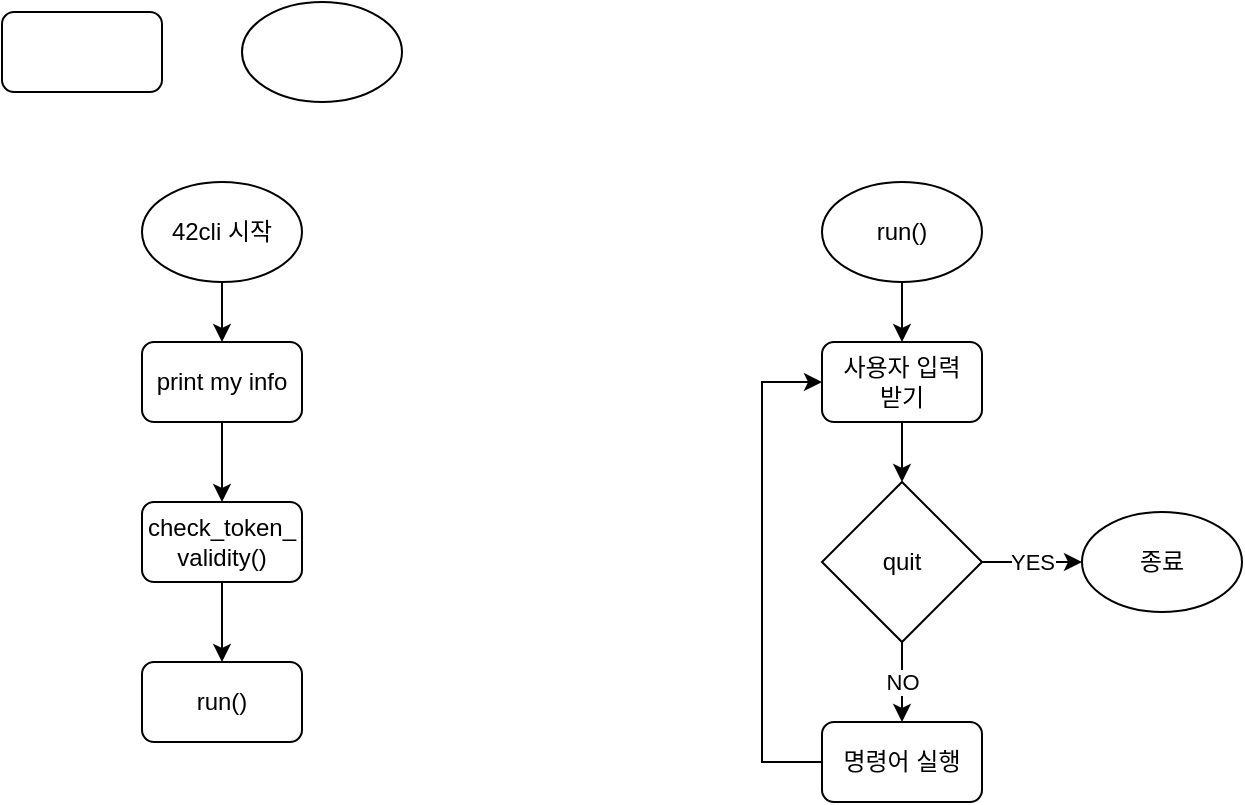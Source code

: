 <mxfile version="16.2.6" type="github" pages="3">
  <diagram id="rfSWHlRA1yjYHvfrcOm9" name="main">
    <mxGraphModel dx="946" dy="707" grid="1" gridSize="10" guides="1" tooltips="1" connect="1" arrows="1" fold="1" page="1" pageScale="1" pageWidth="827" pageHeight="1169" math="0" shadow="0">
      <root>
        <mxCell id="0" />
        <mxCell id="1" parent="0" />
        <mxCell id="764dK100W6ZVJjYmW9kR-3" value="" style="rounded=1;whiteSpace=wrap;html=1;" parent="1" vertex="1">
          <mxGeometry x="20" y="15" width="80" height="40" as="geometry" />
        </mxCell>
        <mxCell id="764dK100W6ZVJjYmW9kR-4" value="" style="ellipse;whiteSpace=wrap;html=1;" parent="1" vertex="1">
          <mxGeometry x="140" y="10" width="80" height="50" as="geometry" />
        </mxCell>
        <mxCell id="GnGDzx6rF02MtYw-4L2f-1" value="42cli 시작" style="ellipse;whiteSpace=wrap;html=1;" vertex="1" parent="1">
          <mxGeometry x="90" y="100" width="80" height="50" as="geometry" />
        </mxCell>
        <mxCell id="GnGDzx6rF02MtYw-4L2f-24" style="edgeStyle=orthogonalEdgeStyle;rounded=0;orthogonalLoop=1;jettySize=auto;html=1;exitX=0.5;exitY=1;exitDx=0;exitDy=0;fontSize=20;" edge="1" parent="1" source="GnGDzx6rF02MtYw-4L2f-2" target="GnGDzx6rF02MtYw-4L2f-23">
          <mxGeometry relative="1" as="geometry" />
        </mxCell>
        <mxCell id="GnGDzx6rF02MtYw-4L2f-2" value="print my info" style="rounded=1;whiteSpace=wrap;html=1;" vertex="1" parent="1">
          <mxGeometry x="90" y="180" width="80" height="40" as="geometry" />
        </mxCell>
        <mxCell id="GnGDzx6rF02MtYw-4L2f-5" style="edgeStyle=orthogonalEdgeStyle;rounded=0;orthogonalLoop=1;jettySize=auto;html=1;exitX=0.5;exitY=1;exitDx=0;exitDy=0;entryX=0.5;entryY=0;entryDx=0;entryDy=0;" edge="1" parent="1" source="GnGDzx6rF02MtYw-4L2f-1" target="GnGDzx6rF02MtYw-4L2f-2">
          <mxGeometry relative="1" as="geometry" />
        </mxCell>
        <mxCell id="GnGDzx6rF02MtYw-4L2f-3" value="사용자 입력 &lt;br&gt;받기" style="rounded=1;whiteSpace=wrap;html=1;" vertex="1" parent="1">
          <mxGeometry x="430" y="180" width="80" height="40" as="geometry" />
        </mxCell>
        <mxCell id="GnGDzx6rF02MtYw-4L2f-4" value="quit" style="rhombus;whiteSpace=wrap;html=1;" vertex="1" parent="1">
          <mxGeometry x="430" y="250" width="80" height="80" as="geometry" />
        </mxCell>
        <mxCell id="GnGDzx6rF02MtYw-4L2f-7" style="edgeStyle=orthogonalEdgeStyle;rounded=0;orthogonalLoop=1;jettySize=auto;html=1;exitX=0.5;exitY=1;exitDx=0;exitDy=0;entryX=0.5;entryY=0;entryDx=0;entryDy=0;" edge="1" parent="1" source="GnGDzx6rF02MtYw-4L2f-3" target="GnGDzx6rF02MtYw-4L2f-4">
          <mxGeometry relative="1" as="geometry" />
        </mxCell>
        <mxCell id="GnGDzx6rF02MtYw-4L2f-8" value="종료" style="ellipse;whiteSpace=wrap;html=1;" vertex="1" parent="1">
          <mxGeometry x="560" y="265" width="80" height="50" as="geometry" />
        </mxCell>
        <mxCell id="GnGDzx6rF02MtYw-4L2f-9" value="YES" style="edgeStyle=orthogonalEdgeStyle;rounded=0;orthogonalLoop=1;jettySize=auto;html=1;exitX=1;exitY=0.5;exitDx=0;exitDy=0;entryX=0;entryY=0.5;entryDx=0;entryDy=0;" edge="1" parent="1" source="GnGDzx6rF02MtYw-4L2f-4" target="GnGDzx6rF02MtYw-4L2f-8">
          <mxGeometry relative="1" as="geometry" />
        </mxCell>
        <mxCell id="GnGDzx6rF02MtYw-4L2f-12" style="edgeStyle=orthogonalEdgeStyle;rounded=0;orthogonalLoop=1;jettySize=auto;html=1;exitX=0;exitY=0.5;exitDx=0;exitDy=0;entryX=0;entryY=0.5;entryDx=0;entryDy=0;" edge="1" parent="1" source="GnGDzx6rF02MtYw-4L2f-10" target="GnGDzx6rF02MtYw-4L2f-3">
          <mxGeometry relative="1" as="geometry">
            <Array as="points">
              <mxPoint x="400" y="390" />
              <mxPoint x="400" y="200" />
            </Array>
          </mxGeometry>
        </mxCell>
        <mxCell id="GnGDzx6rF02MtYw-4L2f-10" value="명령어 실행" style="rounded=1;whiteSpace=wrap;html=1;" vertex="1" parent="1">
          <mxGeometry x="430" y="370" width="80" height="40" as="geometry" />
        </mxCell>
        <mxCell id="GnGDzx6rF02MtYw-4L2f-11" value="NO" style="edgeStyle=orthogonalEdgeStyle;rounded=0;orthogonalLoop=1;jettySize=auto;html=1;exitX=0.5;exitY=1;exitDx=0;exitDy=0;" edge="1" parent="1" source="GnGDzx6rF02MtYw-4L2f-4" target="GnGDzx6rF02MtYw-4L2f-10">
          <mxGeometry relative="1" as="geometry" />
        </mxCell>
        <mxCell id="GnGDzx6rF02MtYw-4L2f-22" value="run()" style="rounded=1;whiteSpace=wrap;html=1;" vertex="1" parent="1">
          <mxGeometry x="90" y="340" width="80" height="40" as="geometry" />
        </mxCell>
        <mxCell id="GnGDzx6rF02MtYw-4L2f-25" style="edgeStyle=orthogonalEdgeStyle;rounded=0;orthogonalLoop=1;jettySize=auto;html=1;exitX=0.5;exitY=1;exitDx=0;exitDy=0;entryX=0.5;entryY=0;entryDx=0;entryDy=0;fontSize=20;" edge="1" parent="1" source="GnGDzx6rF02MtYw-4L2f-23" target="GnGDzx6rF02MtYw-4L2f-22">
          <mxGeometry relative="1" as="geometry" />
        </mxCell>
        <UserObject label="check_token_&lt;br&gt;validity()" link="data:page/id,yT88B2OJ45533Un7O5fe" id="GnGDzx6rF02MtYw-4L2f-23">
          <mxCell style="rounded=1;whiteSpace=wrap;html=1;" vertex="1" parent="1">
            <mxGeometry x="90" y="260" width="80" height="40" as="geometry" />
          </mxCell>
        </UserObject>
        <mxCell id="LZ4YrLgzQn1BOEsMdcfD-2" style="edgeStyle=orthogonalEdgeStyle;rounded=0;orthogonalLoop=1;jettySize=auto;html=1;exitX=0.5;exitY=1;exitDx=0;exitDy=0;entryX=0.5;entryY=0;entryDx=0;entryDy=0;fontSize=12;" edge="1" parent="1" source="LZ4YrLgzQn1BOEsMdcfD-1" target="GnGDzx6rF02MtYw-4L2f-3">
          <mxGeometry relative="1" as="geometry" />
        </mxCell>
        <mxCell id="LZ4YrLgzQn1BOEsMdcfD-1" value="run()" style="ellipse;whiteSpace=wrap;html=1;" vertex="1" parent="1">
          <mxGeometry x="430" y="100" width="80" height="50" as="geometry" />
        </mxCell>
      </root>
    </mxGraphModel>
  </diagram>
  <diagram id="e55Iu-79P5nvvZw5NqBB" name="authorize">
    <mxGraphModel dx="946" dy="707" grid="1" gridSize="10" guides="1" tooltips="1" connect="1" arrows="1" fold="1" page="1" pageScale="1" pageWidth="827" pageHeight="1169" math="0" shadow="0">
      <root>
        <mxCell id="3sD_wJtsq64SFLzfOWBk-0" />
        <mxCell id="3sD_wJtsq64SFLzfOWBk-1" parent="3sD_wJtsq64SFLzfOWBk-0" />
        <mxCell id="lNJrv7x3pQiP6hydv-Lr-0" value="" style="group" vertex="1" connectable="0" parent="3sD_wJtsq64SFLzfOWBk-1">
          <mxGeometry x="250" y="40" width="220" height="554.5" as="geometry" />
        </mxCell>
        <mxCell id="lNJrv7x3pQiP6hydv-Lr-1" value="authorize()" style="ellipse;whiteSpace=wrap;html=1;" vertex="1" parent="lNJrv7x3pQiP6hydv-Lr-0">
          <mxGeometry width="80" height="50" as="geometry" />
        </mxCell>
        <mxCell id="lNJrv7x3pQiP6hydv-Lr-2" value=".env 파일 열기" style="rounded=1;whiteSpace=wrap;html=1;" vertex="1" parent="lNJrv7x3pQiP6hydv-Lr-0">
          <mxGeometry y="80" width="80" height="40" as="geometry" />
        </mxCell>
        <mxCell id="lNJrv7x3pQiP6hydv-Lr-3" style="edgeStyle=orthogonalEdgeStyle;rounded=0;orthogonalLoop=1;jettySize=auto;html=1;exitX=0.5;exitY=1;exitDx=0;exitDy=0;entryX=0.5;entryY=0;entryDx=0;entryDy=0;" edge="1" parent="lNJrv7x3pQiP6hydv-Lr-0" source="lNJrv7x3pQiP6hydv-Lr-1" target="lNJrv7x3pQiP6hydv-Lr-2">
          <mxGeometry relative="1" as="geometry" />
        </mxCell>
        <mxCell id="lNJrv7x3pQiP6hydv-Lr-4" value="client 설정" style="rounded=1;whiteSpace=wrap;html=1;" vertex="1" parent="lNJrv7x3pQiP6hydv-Lr-0">
          <mxGeometry y="150" width="80" height="40" as="geometry" />
        </mxCell>
        <mxCell id="lNJrv7x3pQiP6hydv-Lr-5" style="edgeStyle=orthogonalEdgeStyle;rounded=0;orthogonalLoop=1;jettySize=auto;html=1;exitX=0.5;exitY=1;exitDx=0;exitDy=0;entryX=0.5;entryY=0;entryDx=0;entryDy=0;" edge="1" parent="lNJrv7x3pQiP6hydv-Lr-0" source="lNJrv7x3pQiP6hydv-Lr-2" target="lNJrv7x3pQiP6hydv-Lr-4">
          <mxGeometry relative="1" as="geometry" />
        </mxCell>
        <mxCell id="lNJrv7x3pQiP6hydv-Lr-6" value="&lt;h1 style=&quot;font-size: 14px&quot;&gt;&lt;font style=&quot;font-size: 14px&quot;&gt;client 설정&lt;/font&gt;&lt;/h1&gt;&lt;div&gt;&lt;font style=&quot;font-size: 12px&quot;&gt;client_id,&lt;/font&gt;&lt;/div&gt;&lt;div&gt;&lt;font style=&quot;font-size: 12px&quot;&gt;client_secret,&lt;/font&gt;&lt;/div&gt;&lt;div&gt;&lt;font style=&quot;font-size: 12px&quot;&gt;auth_url,&lt;/font&gt;&lt;/div&gt;&lt;div&gt;&lt;font style=&quot;font-size: 12px&quot;&gt;token_url,&lt;/font&gt;&lt;/div&gt;&lt;div&gt;&lt;font style=&quot;font-size: 12px&quot;&gt;redirect_uri&lt;/font&gt;&lt;/div&gt;" style="text;html=1;strokeColor=none;fillColor=none;spacing=5;spacingTop=-20;whiteSpace=wrap;overflow=hidden;rounded=0;" vertex="1" parent="lNJrv7x3pQiP6hydv-Lr-0">
          <mxGeometry x="110" y="120" width="90" height="100" as="geometry" />
        </mxCell>
        <mxCell id="lNJrv7x3pQiP6hydv-Lr-7" value="" style="edgeStyle=orthogonalEdgeStyle;rounded=0;orthogonalLoop=1;jettySize=auto;html=1;fontSize=12;dashed=1;dashPattern=1 2;" edge="1" parent="lNJrv7x3pQiP6hydv-Lr-0" source="lNJrv7x3pQiP6hydv-Lr-4" target="lNJrv7x3pQiP6hydv-Lr-6">
          <mxGeometry relative="1" as="geometry" />
        </mxCell>
        <mxCell id="lNJrv7x3pQiP6hydv-Lr-8" value="auth_url 연결" style="rounded=1;whiteSpace=wrap;html=1;" vertex="1" parent="lNJrv7x3pQiP6hydv-Lr-0">
          <mxGeometry x="140" y="290" width="80" height="40" as="geometry" />
        </mxCell>
        <mxCell id="lNJrv7x3pQiP6hydv-Lr-9" value="access_token 획득" style="rounded=1;whiteSpace=wrap;html=1;" vertex="1" parent="lNJrv7x3pQiP6hydv-Lr-0">
          <mxGeometry y="430" width="80" height="40" as="geometry" />
        </mxCell>
        <mxCell id="lNJrv7x3pQiP6hydv-Lr-10" value="user" style="edgeStyle=orthogonalEdgeStyle;rounded=0;orthogonalLoop=1;jettySize=auto;html=1;exitX=1;exitY=0.5;exitDx=0;exitDy=0;entryX=0.5;entryY=0;entryDx=0;entryDy=0;fontSize=12;" edge="1" parent="lNJrv7x3pQiP6hydv-Lr-0" source="lNJrv7x3pQiP6hydv-Lr-11" target="lNJrv7x3pQiP6hydv-Lr-8">
          <mxGeometry relative="1" as="geometry" />
        </mxCell>
        <mxCell id="lNJrv7x3pQiP6hydv-Lr-11" value="auth_url &amp;nbsp;생성" style="rounded=1;whiteSpace=wrap;html=1;" vertex="1" parent="lNJrv7x3pQiP6hydv-Lr-0">
          <mxGeometry y="220" width="80" height="40" as="geometry" />
        </mxCell>
        <mxCell id="lNJrv7x3pQiP6hydv-Lr-12" style="edgeStyle=orthogonalEdgeStyle;rounded=0;orthogonalLoop=1;jettySize=auto;html=1;exitX=0.5;exitY=1;exitDx=0;exitDy=0;entryX=0.5;entryY=0;entryDx=0;entryDy=0;fontSize=12;" edge="1" parent="lNJrv7x3pQiP6hydv-Lr-0" source="lNJrv7x3pQiP6hydv-Lr-4" target="lNJrv7x3pQiP6hydv-Lr-11">
          <mxGeometry relative="1" as="geometry" />
        </mxCell>
        <mxCell id="lNJrv7x3pQiP6hydv-Lr-13" value="local server 생성 후 listen" style="rounded=1;whiteSpace=wrap;html=1;" vertex="1" parent="lNJrv7x3pQiP6hydv-Lr-0">
          <mxGeometry y="290" width="80" height="40" as="geometry" />
        </mxCell>
        <mxCell id="lNJrv7x3pQiP6hydv-Lr-14" value="&lt;font size=&quot;1&quot;&gt;server&lt;/font&gt;" style="edgeStyle=orthogonalEdgeStyle;rounded=0;orthogonalLoop=1;jettySize=auto;html=1;exitX=0.5;exitY=1;exitDx=0;exitDy=0;entryX=0.5;entryY=0;entryDx=0;entryDy=0;fontSize=12;" edge="1" parent="lNJrv7x3pQiP6hydv-Lr-0" source="lNJrv7x3pQiP6hydv-Lr-11" target="lNJrv7x3pQiP6hydv-Lr-13">
          <mxGeometry relative="1" as="geometry" />
        </mxCell>
        <mxCell id="lNJrv7x3pQiP6hydv-Lr-15" value="" style="edgeStyle=orthogonalEdgeStyle;rounded=0;orthogonalLoop=1;jettySize=auto;html=1;fontSize=11;" edge="1" parent="lNJrv7x3pQiP6hydv-Lr-0" source="lNJrv7x3pQiP6hydv-Lr-16" target="lNJrv7x3pQiP6hydv-Lr-9">
          <mxGeometry relative="1" as="geometry" />
        </mxCell>
        <mxCell id="lNJrv7x3pQiP6hydv-Lr-16" value="code 값 획득" style="rounded=1;whiteSpace=wrap;html=1;" vertex="1" parent="lNJrv7x3pQiP6hydv-Lr-0">
          <mxGeometry y="360" width="80" height="40" as="geometry" />
        </mxCell>
        <mxCell id="lNJrv7x3pQiP6hydv-Lr-17" value="&lt;b&gt;&lt;font color=&quot;#ff00ff&quot; style=&quot;font-size: 13px&quot;&gt;2&lt;/font&gt;&lt;/b&gt;" style="edgeStyle=orthogonalEdgeStyle;rounded=0;orthogonalLoop=1;jettySize=auto;html=1;fontSize=11;" edge="1" parent="lNJrv7x3pQiP6hydv-Lr-0" source="lNJrv7x3pQiP6hydv-Lr-13" target="lNJrv7x3pQiP6hydv-Lr-16">
          <mxGeometry relative="1" as="geometry" />
        </mxCell>
        <mxCell id="lNJrv7x3pQiP6hydv-Lr-18" value="&lt;b&gt;&lt;font color=&quot;#ff00ff&quot; style=&quot;font-size: 13px&quot;&gt;1&lt;/font&gt;&lt;/b&gt;" style="edgeStyle=orthogonalEdgeStyle;rounded=0;orthogonalLoop=1;jettySize=auto;html=1;entryX=1;entryY=0.5;entryDx=0;entryDy=0;fontSize=11;" edge="1" parent="lNJrv7x3pQiP6hydv-Lr-0" source="lNJrv7x3pQiP6hydv-Lr-19" target="lNJrv7x3pQiP6hydv-Lr-13">
          <mxGeometry relative="1" as="geometry" />
        </mxCell>
        <mxCell id="lNJrv7x3pQiP6hydv-Lr-19" value="authorize" style="ellipse;whiteSpace=wrap;html=1;" vertex="1" parent="lNJrv7x3pQiP6hydv-Lr-0">
          <mxGeometry x="140" y="355" width="80" height="50" as="geometry" />
        </mxCell>
        <mxCell id="lNJrv7x3pQiP6hydv-Lr-20" value="" style="edgeStyle=orthogonalEdgeStyle;rounded=0;orthogonalLoop=1;jettySize=auto;html=1;fontSize=11;" edge="1" parent="lNJrv7x3pQiP6hydv-Lr-0" source="lNJrv7x3pQiP6hydv-Lr-8" target="lNJrv7x3pQiP6hydv-Lr-19">
          <mxGeometry relative="1" as="geometry" />
        </mxCell>
        <mxCell id="lNJrv7x3pQiP6hydv-Lr-21" value="return access_token" style="ellipse;whiteSpace=wrap;html=1;" vertex="1" parent="lNJrv7x3pQiP6hydv-Lr-0">
          <mxGeometry y="504.5" width="80" height="50" as="geometry" />
        </mxCell>
        <mxCell id="lNJrv7x3pQiP6hydv-Lr-22" value="" style="edgeStyle=orthogonalEdgeStyle;rounded=0;orthogonalLoop=1;jettySize=auto;html=1;fontSize=13;fontColor=#FF00FF;" edge="1" parent="lNJrv7x3pQiP6hydv-Lr-0" source="lNJrv7x3pQiP6hydv-Lr-9" target="lNJrv7x3pQiP6hydv-Lr-21">
          <mxGeometry relative="1" as="geometry" />
        </mxCell>
        <mxCell id="lNJrv7x3pQiP6hydv-Lr-23" value="&lt;b&gt;&lt;font style=&quot;font-size: 20px&quot;&gt;OAuth2&lt;/font&gt;&lt;/b&gt;" style="text;html=1;strokeColor=none;fillColor=none;align=center;verticalAlign=middle;whiteSpace=wrap;rounded=0;" vertex="1" parent="lNJrv7x3pQiP6hydv-Lr-0">
          <mxGeometry x="115" y="21" width="60" height="30" as="geometry" />
        </mxCell>
      </root>
    </mxGraphModel>
  </diagram>
  <diagram id="yT88B2OJ45533Un7O5fe" name="check">
    <mxGraphModel dx="946" dy="707" grid="1" gridSize="10" guides="1" tooltips="1" connect="1" arrows="1" fold="1" page="1" pageScale="1" pageWidth="827" pageHeight="1169" math="0" shadow="0">
      <root>
        <mxCell id="mFQbu6Bq32w65GMkH_mq-0" />
        <mxCell id="mFQbu6Bq32w65GMkH_mq-1" parent="mFQbu6Bq32w65GMkH_mq-0" />
        <mxCell id="YpD9SFNONi66p4-0XJgp-0" style="edgeStyle=orthogonalEdgeStyle;rounded=0;orthogonalLoop=1;jettySize=auto;html=1;exitX=0.5;exitY=1;exitDx=0;exitDy=0;entryX=0.5;entryY=0;entryDx=0;entryDy=0;fontSize=12;" edge="1" parent="mFQbu6Bq32w65GMkH_mq-1" source="YpD9SFNONi66p4-0XJgp-1" target="YpD9SFNONi66p4-0XJgp-4">
          <mxGeometry relative="1" as="geometry" />
        </mxCell>
        <mxCell id="YpD9SFNONi66p4-0XJgp-1" value="check_token_&lt;br&gt;validity()" style="ellipse;whiteSpace=wrap;html=1;" vertex="1" parent="mFQbu6Bq32w65GMkH_mq-1">
          <mxGeometry x="50" y="20" width="80" height="50" as="geometry" />
        </mxCell>
        <mxCell id="YpD9SFNONi66p4-0XJgp-2" value="YES" style="edgeStyle=orthogonalEdgeStyle;rounded=0;orthogonalLoop=1;jettySize=auto;html=1;exitX=0.5;exitY=1;exitDx=0;exitDy=0;entryX=0.5;entryY=0;entryDx=0;entryDy=0;fontSize=12;" edge="1" parent="mFQbu6Bq32w65GMkH_mq-1" source="YpD9SFNONi66p4-0XJgp-4" target="YpD9SFNONi66p4-0XJgp-7">
          <mxGeometry relative="1" as="geometry" />
        </mxCell>
        <mxCell id="YpD9SFNONi66p4-0XJgp-3" value="NO" style="edgeStyle=orthogonalEdgeStyle;rounded=0;orthogonalLoop=1;jettySize=auto;html=1;exitX=1;exitY=0.5;exitDx=0;exitDy=0;entryX=0;entryY=0.5;entryDx=0;entryDy=0;fontSize=12;" edge="1" parent="mFQbu6Bq32w65GMkH_mq-1" source="YpD9SFNONi66p4-0XJgp-4" target="YpD9SFNONi66p4-0XJgp-6">
          <mxGeometry relative="1" as="geometry" />
        </mxCell>
        <mxCell id="YpD9SFNONi66p4-0XJgp-4" value="&lt;font style=&quot;font-size: 12px&quot;&gt;access_token&lt;br&gt;&lt;/font&gt;&lt;font style=&quot;font-size: 12px&quot;&gt;inside .env&lt;/font&gt;" style="rhombus;whiteSpace=wrap;html=1;fontSize=20;" vertex="1" parent="mFQbu6Bq32w65GMkH_mq-1">
          <mxGeometry x="40" y="100" width="100" height="100" as="geometry" />
        </mxCell>
        <mxCell id="YpD9SFNONi66p4-0XJgp-5" style="edgeStyle=orthogonalEdgeStyle;rounded=0;orthogonalLoop=1;jettySize=auto;html=1;exitX=1;exitY=0.5;exitDx=0;exitDy=0;entryX=0;entryY=0.5;entryDx=0;entryDy=0;fontSize=12;" edge="1" parent="mFQbu6Bq32w65GMkH_mq-1" source="YpD9SFNONi66p4-0XJgp-6" target="YpD9SFNONi66p4-0XJgp-8">
          <mxGeometry relative="1" as="geometry" />
        </mxCell>
        <UserObject label="authorize()" id="YpD9SFNONi66p4-0XJgp-6">
          <mxCell style="rounded=1;whiteSpace=wrap;html=1;" vertex="1" parent="mFQbu6Bq32w65GMkH_mq-1">
            <mxGeometry x="180" y="130" width="80" height="40" as="geometry" />
          </mxCell>
        </UserObject>
        <mxCell id="nWomqtY7WZ7Cnpu3SKju-40" style="edgeStyle=orthogonalEdgeStyle;rounded=0;orthogonalLoop=1;jettySize=auto;html=1;exitX=0.5;exitY=1;exitDx=0;exitDy=0;entryX=0.5;entryY=0;entryDx=0;entryDy=0;fontSize=12;fillColor=#ffe6cc;strokeColor=#d79b00;dashed=1;strokeWidth=3;" edge="1" parent="mFQbu6Bq32w65GMkH_mq-1" source="YpD9SFNONi66p4-0XJgp-7" target="nWomqtY7WZ7Cnpu3SKju-0">
          <mxGeometry relative="1" as="geometry" />
        </mxCell>
        <mxCell id="YpD9SFNONi66p4-0XJgp-7" value="check_token()" style="rounded=1;whiteSpace=wrap;html=1;" vertex="1" parent="mFQbu6Bq32w65GMkH_mq-1">
          <mxGeometry x="50" y="230" width="80" height="40" as="geometry" />
        </mxCell>
        <mxCell id="YpD9SFNONi66p4-0XJgp-8" value="write to .env" style="rounded=1;whiteSpace=wrap;html=1;" vertex="1" parent="mFQbu6Bq32w65GMkH_mq-1">
          <mxGeometry x="300" y="130" width="80" height="40" as="geometry" />
        </mxCell>
        <mxCell id="2EJWPzLPJZBOeevU3yxt-0" value="update .env" style="ellipse;whiteSpace=wrap;html=1;" vertex="1" parent="mFQbu6Bq32w65GMkH_mq-1">
          <mxGeometry x="520" y="20" width="80" height="50" as="geometry" />
        </mxCell>
        <mxCell id="2EJWPzLPJZBOeevU3yxt-1" value="file open" style="rounded=1;whiteSpace=wrap;html=1;" vertex="1" parent="mFQbu6Bq32w65GMkH_mq-1">
          <mxGeometry x="520" y="100" width="80" height="40" as="geometry" />
        </mxCell>
        <mxCell id="2EJWPzLPJZBOeevU3yxt-2" style="edgeStyle=orthogonalEdgeStyle;rounded=0;orthogonalLoop=1;jettySize=auto;html=1;exitX=0.5;exitY=1;exitDx=0;exitDy=0;entryX=0.5;entryY=0;entryDx=0;entryDy=0;" edge="1" parent="mFQbu6Bq32w65GMkH_mq-1" source="2EJWPzLPJZBOeevU3yxt-0" target="2EJWPzLPJZBOeevU3yxt-1">
          <mxGeometry relative="1" as="geometry" />
        </mxCell>
        <mxCell id="2EJWPzLPJZBOeevU3yxt-3" value="read a line" style="rounded=1;whiteSpace=wrap;html=1;" vertex="1" parent="mFQbu6Bq32w65GMkH_mq-1">
          <mxGeometry x="520" y="170" width="80" height="40" as="geometry" />
        </mxCell>
        <mxCell id="2EJWPzLPJZBOeevU3yxt-4" style="edgeStyle=orthogonalEdgeStyle;rounded=0;orthogonalLoop=1;jettySize=auto;html=1;exitX=0.5;exitY=1;exitDx=0;exitDy=0;entryX=0.5;entryY=0;entryDx=0;entryDy=0;" edge="1" parent="mFQbu6Bq32w65GMkH_mq-1" source="2EJWPzLPJZBOeevU3yxt-1" target="2EJWPzLPJZBOeevU3yxt-3">
          <mxGeometry relative="1" as="geometry" />
        </mxCell>
        <mxCell id="2EJWPzLPJZBOeevU3yxt-5" value="contains access_token" style="rhombus;whiteSpace=wrap;html=1;" vertex="1" parent="mFQbu6Bq32w65GMkH_mq-1">
          <mxGeometry x="522.5" y="240" width="75" height="80" as="geometry" />
        </mxCell>
        <mxCell id="2EJWPzLPJZBOeevU3yxt-6" style="edgeStyle=orthogonalEdgeStyle;rounded=0;orthogonalLoop=1;jettySize=auto;html=1;exitX=0.5;exitY=1;exitDx=0;exitDy=0;entryX=0.5;entryY=0;entryDx=0;entryDy=0;" edge="1" parent="mFQbu6Bq32w65GMkH_mq-1" source="2EJWPzLPJZBOeevU3yxt-3" target="2EJWPzLPJZBOeevU3yxt-5">
          <mxGeometry relative="1" as="geometry" />
        </mxCell>
        <mxCell id="2EJWPzLPJZBOeevU3yxt-7" value="write to .temp" style="rounded=1;whiteSpace=wrap;html=1;" vertex="1" parent="mFQbu6Bq32w65GMkH_mq-1">
          <mxGeometry x="520" y="350" width="80" height="40" as="geometry" />
        </mxCell>
        <mxCell id="2EJWPzLPJZBOeevU3yxt-8" value="NO" style="edgeStyle=orthogonalEdgeStyle;rounded=0;orthogonalLoop=1;jettySize=auto;html=1;exitX=0.5;exitY=1;exitDx=0;exitDy=0;" edge="1" parent="mFQbu6Bq32w65GMkH_mq-1" source="2EJWPzLPJZBOeevU3yxt-5" target="2EJWPzLPJZBOeevU3yxt-7">
          <mxGeometry relative="1" as="geometry" />
        </mxCell>
        <mxCell id="2EJWPzLPJZBOeevU3yxt-9" style="edgeStyle=orthogonalEdgeStyle;rounded=0;orthogonalLoop=1;jettySize=auto;html=1;exitX=0.5;exitY=1;exitDx=0;exitDy=0;entryX=1;entryY=0.5;entryDx=0;entryDy=0;" edge="1" parent="mFQbu6Bq32w65GMkH_mq-1" source="2EJWPzLPJZBOeevU3yxt-10" target="2EJWPzLPJZBOeevU3yxt-7">
          <mxGeometry relative="1" as="geometry" />
        </mxCell>
        <mxCell id="2EJWPzLPJZBOeevU3yxt-10" value="new access_token" style="rounded=1;whiteSpace=wrap;html=1;" vertex="1" parent="mFQbu6Bq32w65GMkH_mq-1">
          <mxGeometry x="650" y="260" width="80" height="40" as="geometry" />
        </mxCell>
        <mxCell id="2EJWPzLPJZBOeevU3yxt-11" value="YES" style="edgeStyle=orthogonalEdgeStyle;rounded=0;orthogonalLoop=1;jettySize=auto;html=1;exitX=1;exitY=0.5;exitDx=0;exitDy=0;" edge="1" parent="mFQbu6Bq32w65GMkH_mq-1" source="2EJWPzLPJZBOeevU3yxt-5" target="2EJWPzLPJZBOeevU3yxt-10">
          <mxGeometry relative="1" as="geometry" />
        </mxCell>
        <mxCell id="nWomqtY7WZ7Cnpu3SKju-37" style="edgeStyle=orthogonalEdgeStyle;rounded=0;orthogonalLoop=1;jettySize=auto;html=1;exitX=0.5;exitY=1;exitDx=0;exitDy=0;entryX=0.5;entryY=0;entryDx=0;entryDy=0;fontSize=12;" edge="1" parent="mFQbu6Bq32w65GMkH_mq-1" source="nWomqtY7WZ7Cnpu3SKju-0" target="nWomqtY7WZ7Cnpu3SKju-3">
          <mxGeometry relative="1" as="geometry" />
        </mxCell>
        <mxCell id="nWomqtY7WZ7Cnpu3SKju-0" value="check_token()" style="ellipse;whiteSpace=wrap;html=1;" vertex="1" parent="mFQbu6Bq32w65GMkH_mq-1">
          <mxGeometry x="50" y="420" width="80" height="50" as="geometry" />
        </mxCell>
        <mxCell id="nWomqtY7WZ7Cnpu3SKju-36" style="edgeStyle=orthogonalEdgeStyle;rounded=0;orthogonalLoop=1;jettySize=auto;html=1;exitX=0.5;exitY=1;exitDx=0;exitDy=0;entryX=0.5;entryY=0;entryDx=0;entryDy=0;fontSize=12;" edge="1" parent="mFQbu6Bq32w65GMkH_mq-1" source="nWomqtY7WZ7Cnpu3SKju-3" target="nWomqtY7WZ7Cnpu3SKju-28">
          <mxGeometry relative="1" as="geometry" />
        </mxCell>
        <mxCell id="nWomqtY7WZ7Cnpu3SKju-3" value="GET token info" style="rounded=1;whiteSpace=wrap;html=1;" vertex="1" parent="mFQbu6Bq32w65GMkH_mq-1">
          <mxGeometry x="50" y="505" width="80" height="40" as="geometry" />
        </mxCell>
        <mxCell id="nWomqtY7WZ7Cnpu3SKju-23" value="TokenInfo" style="swimlane;childLayout=stackLayout;horizontal=1;startSize=30;horizontalStack=0;rounded=1;fontSize=14;fontStyle=0;strokeWidth=2;resizeParent=0;resizeLast=1;shadow=0;dashed=0;align=center;" vertex="1" parent="mFQbu6Bq32w65GMkH_mq-1">
          <mxGeometry x="522.5" y="480" width="160" height="120" as="geometry" />
        </mxCell>
        <mxCell id="nWomqtY7WZ7Cnpu3SKju-24" value="resource_owner_id: i64&#xa;scopes: Vec&lt;String&gt;&#xa;expires_in_seconds: i64&#xa;application: Application&#xa;created_at: i64" style="align=left;strokeColor=none;fillColor=none;spacingLeft=4;fontSize=12;verticalAlign=top;resizable=0;rotatable=0;part=1;" vertex="1" parent="nWomqtY7WZ7Cnpu3SKju-23">
          <mxGeometry y="30" width="160" height="90" as="geometry" />
        </mxCell>
        <mxCell id="nWomqtY7WZ7Cnpu3SKju-25" value="Application" style="swimlane;childLayout=stackLayout;horizontal=1;startSize=30;horizontalStack=0;rounded=1;fontSize=14;fontStyle=0;strokeWidth=2;resizeParent=0;resizeLast=1;shadow=0;dashed=0;align=center;" vertex="1" parent="mFQbu6Bq32w65GMkH_mq-1">
          <mxGeometry x="522.5" y="670" width="160" height="60" as="geometry" />
        </mxCell>
        <mxCell id="nWomqtY7WZ7Cnpu3SKju-26" value="uid: i64" style="align=left;strokeColor=none;fillColor=none;spacingLeft=4;fontSize=12;verticalAlign=top;resizable=0;rotatable=0;part=1;" vertex="1" parent="nWomqtY7WZ7Cnpu3SKju-25">
          <mxGeometry y="30" width="160" height="30" as="geometry" />
        </mxCell>
        <mxCell id="nWomqtY7WZ7Cnpu3SKju-33" value="YES" style="edgeStyle=orthogonalEdgeStyle;rounded=0;orthogonalLoop=1;jettySize=auto;html=1;exitX=1;exitY=0.5;exitDx=0;exitDy=0;entryX=0;entryY=0.5;entryDx=0;entryDy=0;fontSize=12;" edge="1" parent="mFQbu6Bq32w65GMkH_mq-1" source="nWomqtY7WZ7Cnpu3SKju-28" target="nWomqtY7WZ7Cnpu3SKju-31">
          <mxGeometry relative="1" as="geometry" />
        </mxCell>
        <mxCell id="nWomqtY7WZ7Cnpu3SKju-35" style="edgeStyle=orthogonalEdgeStyle;rounded=0;orthogonalLoop=1;jettySize=auto;html=1;exitX=0.5;exitY=1;exitDx=0;exitDy=0;entryX=0.5;entryY=0;entryDx=0;entryDy=0;fontSize=12;" edge="1" parent="mFQbu6Bq32w65GMkH_mq-1" source="nWomqtY7WZ7Cnpu3SKju-28" target="nWomqtY7WZ7Cnpu3SKju-34">
          <mxGeometry relative="1" as="geometry" />
        </mxCell>
        <mxCell id="nWomqtY7WZ7Cnpu3SKju-28" value="authorized" style="rhombus;whiteSpace=wrap;html=1;fontSize=12;" vertex="1" parent="mFQbu6Bq32w65GMkH_mq-1">
          <mxGeometry x="50" y="580" width="80" height="80" as="geometry" />
        </mxCell>
        <mxCell id="nWomqtY7WZ7Cnpu3SKju-31" value="return" style="ellipse;whiteSpace=wrap;html=1;" vertex="1" parent="mFQbu6Bq32w65GMkH_mq-1">
          <mxGeometry x="180" y="595" width="80" height="50" as="geometry" />
        </mxCell>
        <mxCell id="nWomqtY7WZ7Cnpu3SKju-39" style="edgeStyle=orthogonalEdgeStyle;rounded=0;orthogonalLoop=1;jettySize=auto;html=1;exitX=0.5;exitY=1;exitDx=0;exitDy=0;entryX=0.5;entryY=0;entryDx=0;entryDy=0;fontSize=12;" edge="1" parent="mFQbu6Bq32w65GMkH_mq-1" source="nWomqtY7WZ7Cnpu3SKju-34" target="nWomqtY7WZ7Cnpu3SKju-38">
          <mxGeometry relative="1" as="geometry" />
        </mxCell>
        <UserObject label="authorize()" link="data:page/id,e55Iu-79P5nvvZw5NqBB" id="nWomqtY7WZ7Cnpu3SKju-34">
          <mxCell style="rounded=1;whiteSpace=wrap;html=1;" vertex="1" parent="mFQbu6Bq32w65GMkH_mq-1">
            <mxGeometry x="50" y="700" width="80" height="40" as="geometry" />
          </mxCell>
        </UserObject>
        <mxCell id="nWomqtY7WZ7Cnpu3SKju-41" style="edgeStyle=orthogonalEdgeStyle;rounded=0;orthogonalLoop=1;jettySize=auto;html=1;exitX=1;exitY=0.5;exitDx=0;exitDy=0;entryX=0;entryY=0.5;entryDx=0;entryDy=0;dashed=1;fontSize=12;strokeWidth=3;fillColor=#ffe6cc;strokeColor=#d79b00;" edge="1" parent="mFQbu6Bq32w65GMkH_mq-1" source="nWomqtY7WZ7Cnpu3SKju-38" target="2EJWPzLPJZBOeevU3yxt-0">
          <mxGeometry relative="1" as="geometry">
            <Array as="points">
              <mxPoint x="390" y="800" />
              <mxPoint x="390" y="45" />
            </Array>
          </mxGeometry>
        </mxCell>
        <mxCell id="nWomqtY7WZ7Cnpu3SKju-38" value="update .env" style="rounded=1;whiteSpace=wrap;html=1;" vertex="1" parent="mFQbu6Bq32w65GMkH_mq-1">
          <mxGeometry x="50" y="780" width="80" height="40" as="geometry" />
        </mxCell>
      </root>
    </mxGraphModel>
  </diagram>
</mxfile>

